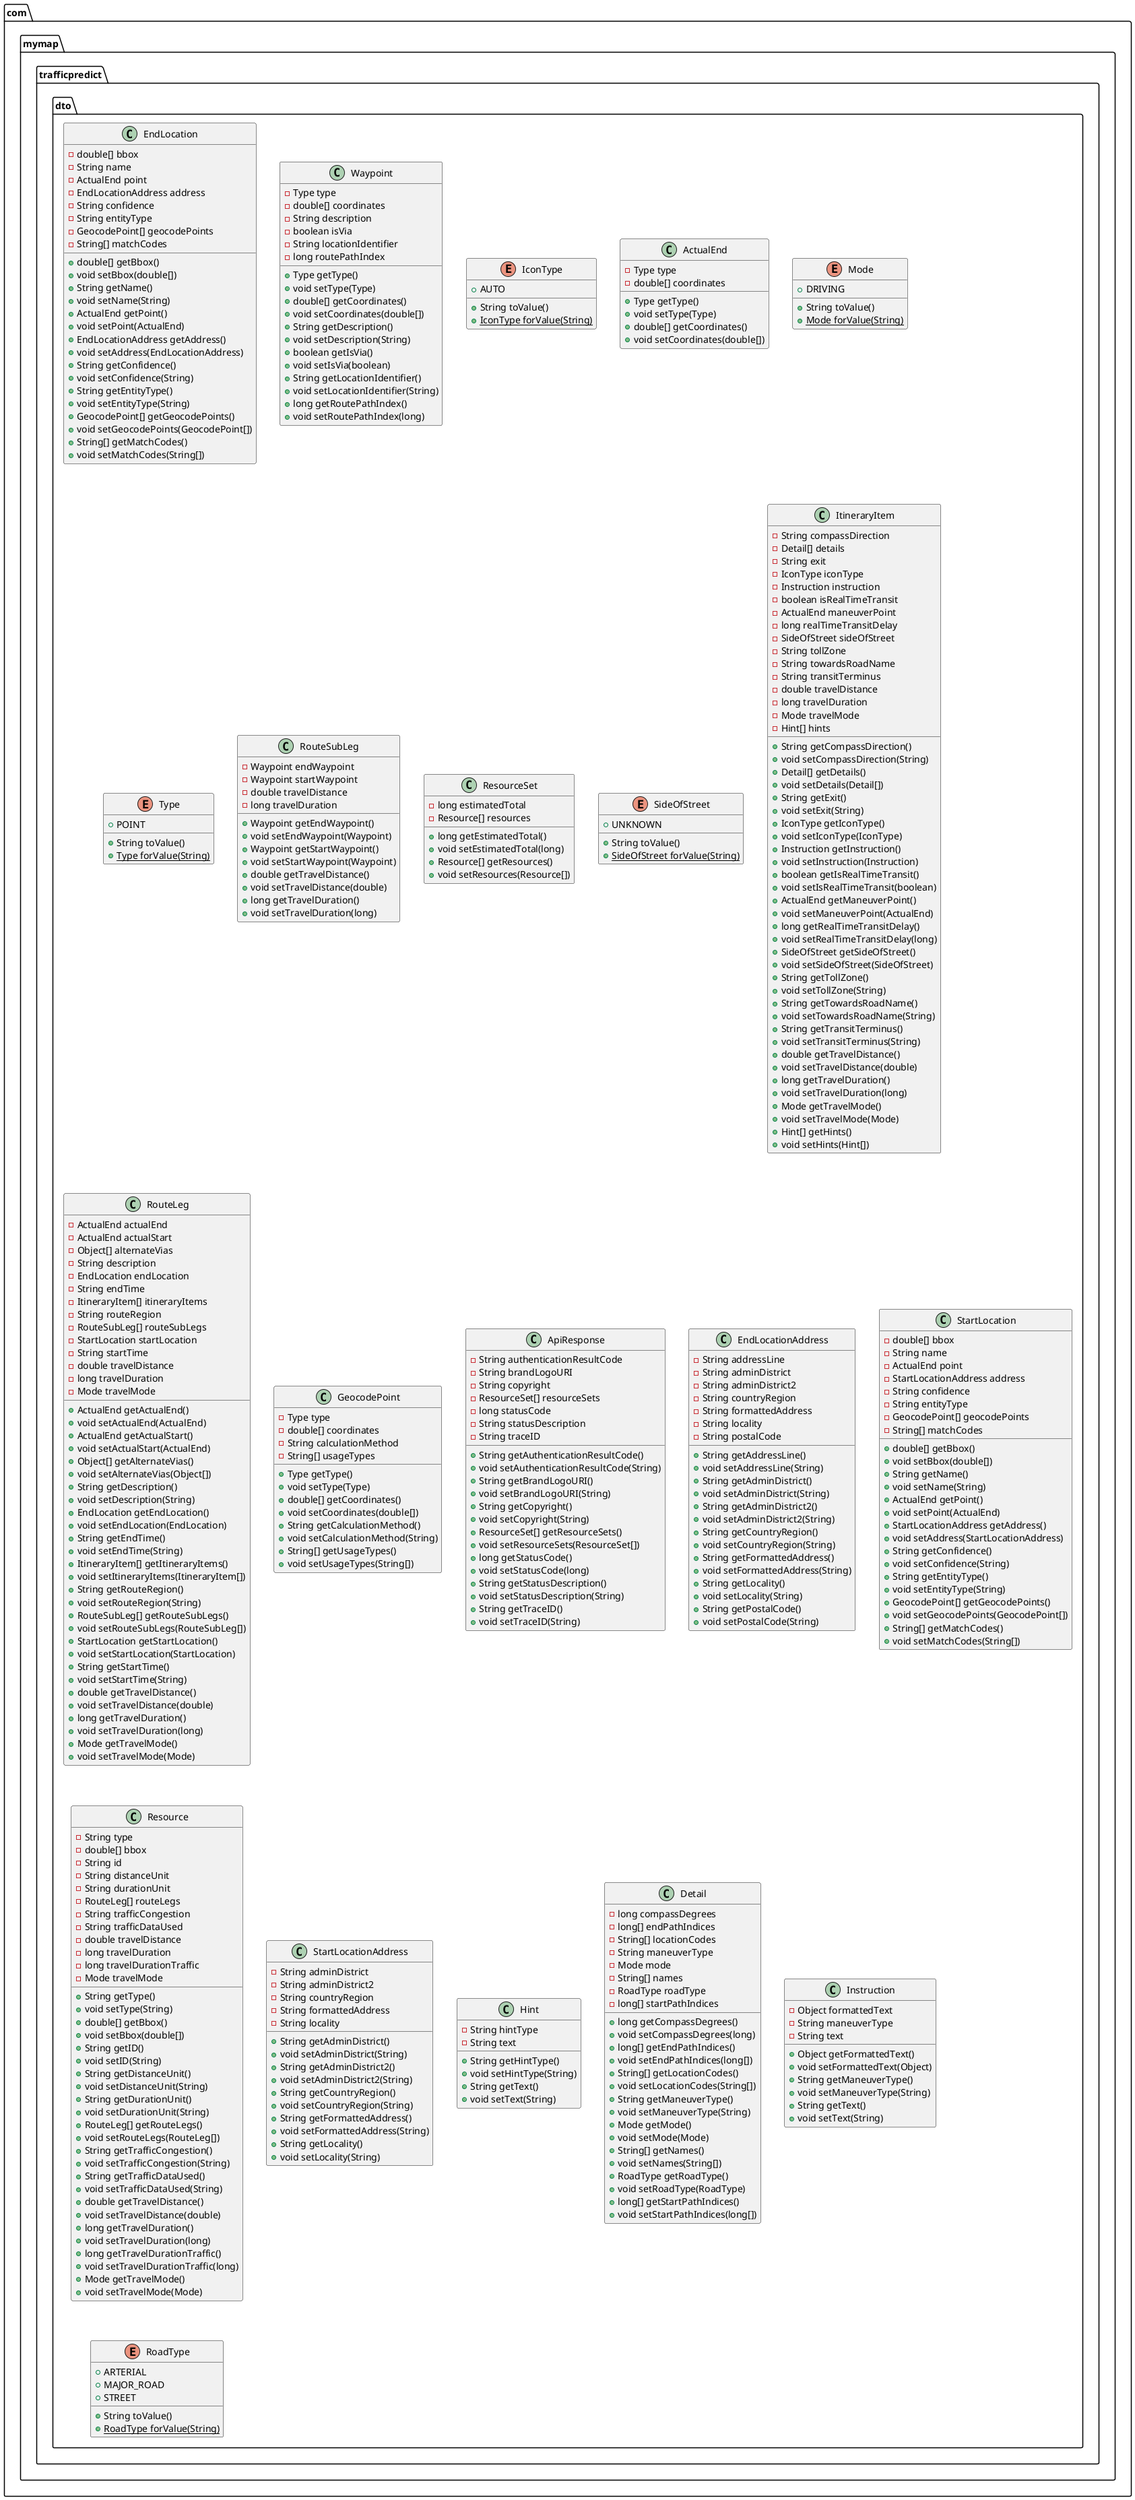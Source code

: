 @startuml
class com.mymap.trafficpredict.dto.EndLocation {
- double[] bbox
- String name
- ActualEnd point
- EndLocationAddress address
- String confidence
- String entityType
- GeocodePoint[] geocodePoints
- String[] matchCodes
+ double[] getBbox()
+ void setBbox(double[])
+ String getName()
+ void setName(String)
+ ActualEnd getPoint()
+ void setPoint(ActualEnd)
+ EndLocationAddress getAddress()
+ void setAddress(EndLocationAddress)
+ String getConfidence()
+ void setConfidence(String)
+ String getEntityType()
+ void setEntityType(String)
+ GeocodePoint[] getGeocodePoints()
+ void setGeocodePoints(GeocodePoint[])
+ String[] getMatchCodes()
+ void setMatchCodes(String[])
}
class com.mymap.trafficpredict.dto.Waypoint {
- Type type
- double[] coordinates
- String description
- boolean isVia
- String locationIdentifier
- long routePathIndex
+ Type getType()
+ void setType(Type)
+ double[] getCoordinates()
+ void setCoordinates(double[])
+ String getDescription()
+ void setDescription(String)
+ boolean getIsVia()
+ void setIsVia(boolean)
+ String getLocationIdentifier()
+ void setLocationIdentifier(String)
+ long getRoutePathIndex()
+ void setRoutePathIndex(long)
}
enum com.mymap.trafficpredict.dto.IconType {
+  AUTO
+ String toValue()
+ {static} IconType forValue(String)
}
class com.mymap.trafficpredict.dto.ActualEnd {
- Type type
- double[] coordinates
+ Type getType()
+ void setType(Type)
+ double[] getCoordinates()
+ void setCoordinates(double[])
}
enum com.mymap.trafficpredict.dto.Mode {
+  DRIVING
+ String toValue()
+ {static} Mode forValue(String)
}
enum com.mymap.trafficpredict.dto.Type {
+  POINT
+ String toValue()
+ {static} Type forValue(String)
}
class com.mymap.trafficpredict.dto.RouteSubLeg {
- Waypoint endWaypoint
- Waypoint startWaypoint
- double travelDistance
- long travelDuration
+ Waypoint getEndWaypoint()
+ void setEndWaypoint(Waypoint)
+ Waypoint getStartWaypoint()
+ void setStartWaypoint(Waypoint)
+ double getTravelDistance()
+ void setTravelDistance(double)
+ long getTravelDuration()
+ void setTravelDuration(long)
}
class com.mymap.trafficpredict.dto.ResourceSet {
- long estimatedTotal
- Resource[] resources
+ long getEstimatedTotal()
+ void setEstimatedTotal(long)
+ Resource[] getResources()
+ void setResources(Resource[])
}
enum com.mymap.trafficpredict.dto.SideOfStreet {
+  UNKNOWN
+ String toValue()
+ {static} SideOfStreet forValue(String)
}
class com.mymap.trafficpredict.dto.ItineraryItem {
- String compassDirection
- Detail[] details
- String exit
- IconType iconType
- Instruction instruction
- boolean isRealTimeTransit
- ActualEnd maneuverPoint
- long realTimeTransitDelay
- SideOfStreet sideOfStreet
- String tollZone
- String towardsRoadName
- String transitTerminus
- double travelDistance
- long travelDuration
- Mode travelMode
- Hint[] hints
+ String getCompassDirection()
+ void setCompassDirection(String)
+ Detail[] getDetails()
+ void setDetails(Detail[])
+ String getExit()
+ void setExit(String)
+ IconType getIconType()
+ void setIconType(IconType)
+ Instruction getInstruction()
+ void setInstruction(Instruction)
+ boolean getIsRealTimeTransit()
+ void setIsRealTimeTransit(boolean)
+ ActualEnd getManeuverPoint()
+ void setManeuverPoint(ActualEnd)
+ long getRealTimeTransitDelay()
+ void setRealTimeTransitDelay(long)
+ SideOfStreet getSideOfStreet()
+ void setSideOfStreet(SideOfStreet)
+ String getTollZone()
+ void setTollZone(String)
+ String getTowardsRoadName()
+ void setTowardsRoadName(String)
+ String getTransitTerminus()
+ void setTransitTerminus(String)
+ double getTravelDistance()
+ void setTravelDistance(double)
+ long getTravelDuration()
+ void setTravelDuration(long)
+ Mode getTravelMode()
+ void setTravelMode(Mode)
+ Hint[] getHints()
+ void setHints(Hint[])
}
class com.mymap.trafficpredict.dto.RouteLeg {
- ActualEnd actualEnd
- ActualEnd actualStart
- Object[] alternateVias
- String description
- EndLocation endLocation
- String endTime
- ItineraryItem[] itineraryItems
- String routeRegion
- RouteSubLeg[] routeSubLegs
- StartLocation startLocation
- String startTime
- double travelDistance
- long travelDuration
- Mode travelMode
+ ActualEnd getActualEnd()
+ void setActualEnd(ActualEnd)
+ ActualEnd getActualStart()
+ void setActualStart(ActualEnd)
+ Object[] getAlternateVias()
+ void setAlternateVias(Object[])
+ String getDescription()
+ void setDescription(String)
+ EndLocation getEndLocation()
+ void setEndLocation(EndLocation)
+ String getEndTime()
+ void setEndTime(String)
+ ItineraryItem[] getItineraryItems()
+ void setItineraryItems(ItineraryItem[])
+ String getRouteRegion()
+ void setRouteRegion(String)
+ RouteSubLeg[] getRouteSubLegs()
+ void setRouteSubLegs(RouteSubLeg[])
+ StartLocation getStartLocation()
+ void setStartLocation(StartLocation)
+ String getStartTime()
+ void setStartTime(String)
+ double getTravelDistance()
+ void setTravelDistance(double)
+ long getTravelDuration()
+ void setTravelDuration(long)
+ Mode getTravelMode()
+ void setTravelMode(Mode)
}
class com.mymap.trafficpredict.dto.GeocodePoint {
- Type type
- double[] coordinates
- String calculationMethod
- String[] usageTypes
+ Type getType()
+ void setType(Type)
+ double[] getCoordinates()
+ void setCoordinates(double[])
+ String getCalculationMethod()
+ void setCalculationMethod(String)
+ String[] getUsageTypes()
+ void setUsageTypes(String[])
}
class com.mymap.trafficpredict.dto.ApiResponse {
- String authenticationResultCode
- String brandLogoURI
- String copyright
- ResourceSet[] resourceSets
- long statusCode
- String statusDescription
- String traceID
+ String getAuthenticationResultCode()
+ void setAuthenticationResultCode(String)
+ String getBrandLogoURI()
+ void setBrandLogoURI(String)
+ String getCopyright()
+ void setCopyright(String)
+ ResourceSet[] getResourceSets()
+ void setResourceSets(ResourceSet[])
+ long getStatusCode()
+ void setStatusCode(long)
+ String getStatusDescription()
+ void setStatusDescription(String)
+ String getTraceID()
+ void setTraceID(String)
}
class com.mymap.trafficpredict.dto.EndLocationAddress {
- String addressLine
- String adminDistrict
- String adminDistrict2
- String countryRegion
- String formattedAddress
- String locality
- String postalCode
+ String getAddressLine()
+ void setAddressLine(String)
+ String getAdminDistrict()
+ void setAdminDistrict(String)
+ String getAdminDistrict2()
+ void setAdminDistrict2(String)
+ String getCountryRegion()
+ void setCountryRegion(String)
+ String getFormattedAddress()
+ void setFormattedAddress(String)
+ String getLocality()
+ void setLocality(String)
+ String getPostalCode()
+ void setPostalCode(String)
}
class com.mymap.trafficpredict.dto.StartLocation {
- double[] bbox
- String name
- ActualEnd point
- StartLocationAddress address
- String confidence
- String entityType
- GeocodePoint[] geocodePoints
- String[] matchCodes
+ double[] getBbox()
+ void setBbox(double[])
+ String getName()
+ void setName(String)
+ ActualEnd getPoint()
+ void setPoint(ActualEnd)
+ StartLocationAddress getAddress()
+ void setAddress(StartLocationAddress)
+ String getConfidence()
+ void setConfidence(String)
+ String getEntityType()
+ void setEntityType(String)
+ GeocodePoint[] getGeocodePoints()
+ void setGeocodePoints(GeocodePoint[])
+ String[] getMatchCodes()
+ void setMatchCodes(String[])
}
class com.mymap.trafficpredict.dto.Resource {
- String type
- double[] bbox
- String id
- String distanceUnit
- String durationUnit
- RouteLeg[] routeLegs
- String trafficCongestion
- String trafficDataUsed
- double travelDistance
- long travelDuration
- long travelDurationTraffic
- Mode travelMode
+ String getType()
+ void setType(String)
+ double[] getBbox()
+ void setBbox(double[])
+ String getID()
+ void setID(String)
+ String getDistanceUnit()
+ void setDistanceUnit(String)
+ String getDurationUnit()
+ void setDurationUnit(String)
+ RouteLeg[] getRouteLegs()
+ void setRouteLegs(RouteLeg[])
+ String getTrafficCongestion()
+ void setTrafficCongestion(String)
+ String getTrafficDataUsed()
+ void setTrafficDataUsed(String)
+ double getTravelDistance()
+ void setTravelDistance(double)
+ long getTravelDuration()
+ void setTravelDuration(long)
+ long getTravelDurationTraffic()
+ void setTravelDurationTraffic(long)
+ Mode getTravelMode()
+ void setTravelMode(Mode)
}
class com.mymap.trafficpredict.dto.StartLocationAddress {
- String adminDistrict
- String adminDistrict2
- String countryRegion
- String formattedAddress
- String locality
+ String getAdminDistrict()
+ void setAdminDistrict(String)
+ String getAdminDistrict2()
+ void setAdminDistrict2(String)
+ String getCountryRegion()
+ void setCountryRegion(String)
+ String getFormattedAddress()
+ void setFormattedAddress(String)
+ String getLocality()
+ void setLocality(String)
}
class com.mymap.trafficpredict.dto.Hint {
- String hintType
- String text
+ String getHintType()
+ void setHintType(String)
+ String getText()
+ void setText(String)
}
class com.mymap.trafficpredict.dto.Detail {
- long compassDegrees
- long[] endPathIndices
- String[] locationCodes
- String maneuverType
- Mode mode
- String[] names
- RoadType roadType
- long[] startPathIndices
+ long getCompassDegrees()
+ void setCompassDegrees(long)
+ long[] getEndPathIndices()
+ void setEndPathIndices(long[])
+ String[] getLocationCodes()
+ void setLocationCodes(String[])
+ String getManeuverType()
+ void setManeuverType(String)
+ Mode getMode()
+ void setMode(Mode)
+ String[] getNames()
+ void setNames(String[])
+ RoadType getRoadType()
+ void setRoadType(RoadType)
+ long[] getStartPathIndices()
+ void setStartPathIndices(long[])
}
class com.mymap.trafficpredict.dto.Instruction {
- Object formattedText
- String maneuverType
- String text
+ Object getFormattedText()
+ void setFormattedText(Object)
+ String getManeuverType()
+ void setManeuverType(String)
+ String getText()
+ void setText(String)
}
enum com.mymap.trafficpredict.dto.RoadType {
+  ARTERIAL
+  MAJOR_ROAD
+  STREET
+ String toValue()
+ {static} RoadType forValue(String)
}
@enduml
